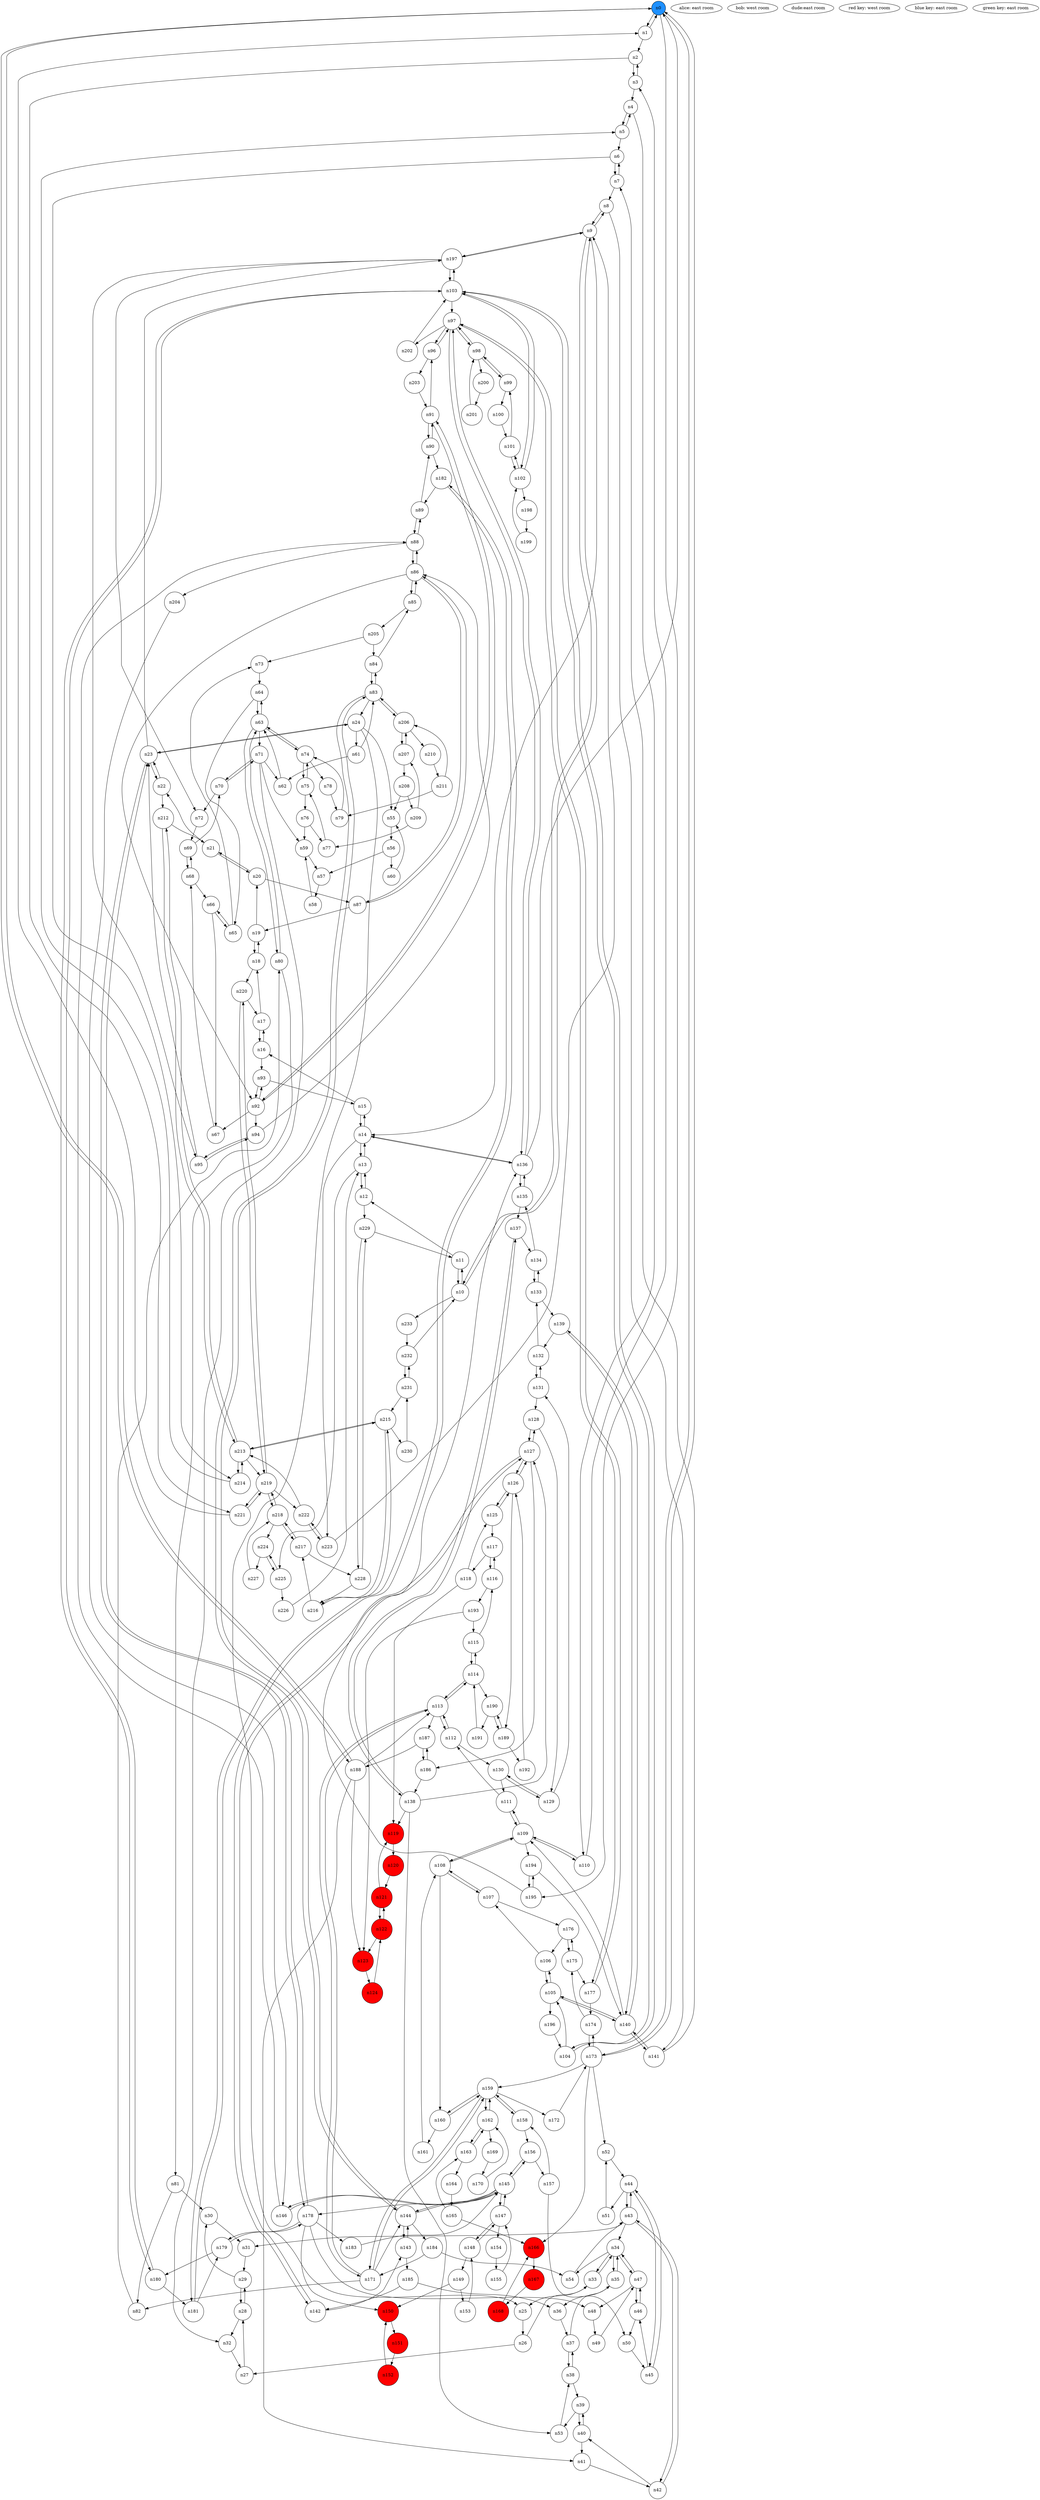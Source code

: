 digraph "Possible states" {
	n0 [fillcolor=dodgerblue shape=circle style=filled]
	n1 [shape=circle]
	n2 [shape=circle]
	n3 [shape=circle]
	n4 [shape=circle]
	n5 [shape=circle]
	n6 [shape=circle]
	n7 [shape=circle]
	n8 [shape=circle]
	n9 [shape=circle]
	n10 [shape=circle]
	n11 [shape=circle]
	n12 [shape=circle]
	n13 [shape=circle]
	n14 [shape=circle]
	n15 [shape=circle]
	n16 [shape=circle]
	n17 [shape=circle]
	n18 [shape=circle]
	n19 [shape=circle]
	n20 [shape=circle]
	n21 [shape=circle]
	n22 [shape=circle]
	n23 [shape=circle]
	n24 [shape=circle]
	n25 [shape=circle]
	n26 [shape=circle]
	n27 [shape=circle]
	n28 [shape=circle]
	n29 [shape=circle]
	n30 [shape=circle]
	n31 [shape=circle]
	n32 [shape=circle]
	n33 [shape=circle]
	n34 [shape=circle]
	n35 [shape=circle]
	n36 [shape=circle]
	n37 [shape=circle]
	n38 [shape=circle]
	n39 [shape=circle]
	n40 [shape=circle]
	n41 [shape=circle]
	n42 [shape=circle]
	n43 [shape=circle]
	n44 [shape=circle]
	n45 [shape=circle]
	n46 [shape=circle]
	n47 [shape=circle]
	n48 [shape=circle]
	n49 [shape=circle]
	n50 [shape=circle]
	n51 [shape=circle]
	n52 [shape=circle]
	n53 [shape=circle]
	n54 [shape=circle]
	n55 [shape=circle]
	n56 [shape=circle]
	n57 [shape=circle]
	n58 [shape=circle]
	n59 [shape=circle]
	n60 [shape=circle]
	n61 [shape=circle]
	n62 [shape=circle]
	n63 [shape=circle]
	n64 [shape=circle]
	n65 [shape=circle]
	n66 [shape=circle]
	n67 [shape=circle]
	n68 [shape=circle]
	n69 [shape=circle]
	n70 [shape=circle]
	n71 [shape=circle]
	n72 [shape=circle]
	n73 [shape=circle]
	n74 [shape=circle]
	n75 [shape=circle]
	n76 [shape=circle]
	n77 [shape=circle]
	n78 [shape=circle]
	n79 [shape=circle]
	n80 [shape=circle]
	n81 [shape=circle]
	n82 [shape=circle]
	n83 [shape=circle]
	n84 [shape=circle]
	n85 [shape=circle]
	n86 [shape=circle]
	n87 [shape=circle]
	n88 [shape=circle]
	n89 [shape=circle]
	n90 [shape=circle]
	n91 [shape=circle]
	n92 [shape=circle]
	n93 [shape=circle]
	n94 [shape=circle]
	n95 [shape=circle]
	n96 [shape=circle]
	n97 [shape=circle]
	n98 [shape=circle]
	n99 [shape=circle]
	n100 [shape=circle]
	n101 [shape=circle]
	n102 [shape=circle]
	n103 [shape=circle]
	n104 [shape=circle]
	n105 [shape=circle]
	n106 [shape=circle]
	n107 [shape=circle]
	n108 [shape=circle]
	n109 [shape=circle]
	n110 [shape=circle]
	n111 [shape=circle]
	n112 [shape=circle]
	n113 [shape=circle]
	n114 [shape=circle]
	n115 [shape=circle]
	n116 [shape=circle]
	n117 [shape=circle]
	n118 [shape=circle]
	n119 [fillcolor=red shape=circle style=filled]
	n120 [fillcolor=red shape=circle style=filled]
	n121 [fillcolor=red shape=circle style=filled]
	n122 [fillcolor=red shape=circle style=filled]
	n123 [fillcolor=red shape=circle style=filled]
	n124 [fillcolor=red shape=circle style=filled]
	n125 [shape=circle]
	n126 [shape=circle]
	n127 [shape=circle]
	n128 [shape=circle]
	n129 [shape=circle]
	n130 [shape=circle]
	n131 [shape=circle]
	n132 [shape=circle]
	n133 [shape=circle]
	n134 [shape=circle]
	n135 [shape=circle]
	n136 [shape=circle]
	n137 [shape=circle]
	n138 [shape=circle]
	n139 [shape=circle]
	n140 [shape=circle]
	n141 [shape=circle]
	n142 [shape=circle]
	n143 [shape=circle]
	n144 [shape=circle]
	n145 [shape=circle]
	n146 [shape=circle]
	n147 [shape=circle]
	n148 [shape=circle]
	n149 [shape=circle]
	n150 [fillcolor=red shape=circle style=filled]
	n151 [fillcolor=red shape=circle style=filled]
	n152 [fillcolor=red shape=circle style=filled]
	n153 [shape=circle]
	n154 [shape=circle]
	n155 [shape=circle]
	n156 [shape=circle]
	n157 [shape=circle]
	n158 [shape=circle]
	n159 [shape=circle]
	n160 [shape=circle]
	n161 [shape=circle]
	n162 [shape=circle]
	n163 [shape=circle]
	n164 [shape=circle]
	n165 [shape=circle]
	n166 [fillcolor=red shape=circle style=filled]
	n167 [fillcolor=red shape=circle style=filled]
	n168 [fillcolor=red shape=circle style=filled]
	n169 [shape=circle]
	n170 [shape=circle]
	n171 [shape=circle]
	n172 [shape=circle]
	n173 [shape=circle]
	n174 [shape=circle]
	n175 [shape=circle]
	n176 [shape=circle]
	n177 [shape=circle]
	n178 [shape=circle]
	n179 [shape=circle]
	n180 [shape=circle]
	n181 [shape=circle]
	n182 [shape=circle]
	n183 [shape=circle]
	n184 [shape=circle]
	n185 [shape=circle]
	n186 [shape=circle]
	n187 [shape=circle]
	n188 [shape=circle]
	n189 [shape=circle]
	n190 [shape=circle]
	n191 [shape=circle]
	n192 [shape=circle]
	n193 [shape=circle]
	n194 [shape=circle]
	n195 [shape=circle]
	n196 [shape=circle]
	n197 [shape=circle]
	n198 [shape=circle]
	n199 [shape=circle]
	n200 [shape=circle]
	n201 [shape=circle]
	n202 [shape=circle]
	n203 [shape=circle]
	n204 [shape=circle]
	n205 [shape=circle]
	n206 [shape=circle]
	n207 [shape=circle]
	n208 [shape=circle]
	n209 [shape=circle]
	n210 [shape=circle]
	n211 [shape=circle]
	n212 [shape=circle]
	n213 [shape=circle]
	n214 [shape=circle]
	n215 [shape=circle]
	n216 [shape=circle]
	n217 [shape=circle]
	n218 [shape=circle]
	n219 [shape=circle]
	n220 [shape=circle]
	n221 [shape=circle]
	n222 [shape=circle]
	n223 [shape=circle]
	n224 [shape=circle]
	n225 [shape=circle]
	n226 [shape=circle]
	n227 [shape=circle]
	n228 [shape=circle]
	n229 [shape=circle]
	n230 [shape=circle]
	n231 [shape=circle]
	n232 [shape=circle]
	n233 [shape=circle]
	n0 -> n195
	n0 -> n188
	n0 -> n1
	n0 -> n173
	n1 -> n2
	n1 -> n0
	n2 -> n3
	n2 -> n221
	n3 -> n4
	n3 -> n2
	n4 -> n110
	n4 -> n5
	n5 -> n4
	n5 -> n6
	n6 -> n214
	n6 -> n7
	n7 -> n8
	n7 -> n6
	n8 -> n9
	n8 -> n141
	n9 -> n10
	n9 -> n8
	n9 -> n197
	n9 -> n14
	n10 -> n9
	n10 -> n11
	n10 -> n233
	n11 -> n10
	n11 -> n12
	n12 -> n13
	n12 -> n229
	n13 -> n12
	n13 -> n225
	n13 -> n14
	n14 -> n15
	n14 -> n13
	n14 -> n223
	n14 -> n136
	n15 -> n14
	n15 -> n16
	n16 -> n17
	n16 -> n93
	n17 -> n18
	n17 -> n16
	n18 -> n19
	n18 -> n220
	n19 -> n18
	n19 -> n20
	n20 -> n87
	n20 -> n21
	n21 -> n22
	n21 -> n20
	n22 -> n212
	n22 -> n23
	n23 -> n178
	n23 -> n197
	n23 -> n22
	n23 -> n24
	n24 -> n25
	n24 -> n55
	n24 -> n61
	n24 -> n23
	n25 -> n26
	n26 -> n33
	n26 -> n27
	n27 -> n28
	n28 -> n29
	n28 -> n32
	n29 -> n30
	n29 -> n28
	n30 -> n31
	n31 -> n29
	n32 -> n27
	n33 -> n25
	n33 -> n34
	n34 -> n54
	n34 -> n33
	n34 -> n47
	n34 -> n35
	n35 -> n36
	n35 -> n34
	n36 -> n37
	n37 -> n38
	n37 -> n35
	n38 -> n39
	n38 -> n37
	n39 -> n53
	n39 -> n40
	n40 -> n39
	n40 -> n41
	n41 -> n42
	n42 -> n40
	n42 -> n43
	n43 -> n31
	n43 -> n44
	n43 -> n34
	n43 -> n42
	n44 -> n51
	n44 -> n45
	n44 -> n43
	n45 -> n46
	n45 -> n44
	n46 -> n50
	n46 -> n47
	n47 -> n48
	n47 -> n46
	n47 -> n34
	n48 -> n49
	n49 -> n47
	n50 -> n45
	n51 -> n52
	n52 -> n44
	n53 -> n38
	n54 -> n43
	n55 -> n56
	n56 -> n60
	n56 -> n57
	n57 -> n58
	n58 -> n59
	n59 -> n57
	n60 -> n55
	n61 -> n62
	n61 -> n83
	n62 -> n63
	n63 -> n74
	n63 -> n64
	n63 -> n71
	n63 -> n80
	n64 -> n65
	n64 -> n63
	n65 -> n66
	n65 -> n73
	n66 -> n67
	n66 -> n65
	n67 -> n68
	n68 -> n66
	n68 -> n69
	n69 -> n68
	n69 -> n70
	n70 -> n71
	n70 -> n72
	n71 -> n62
	n71 -> n70
	n71 -> n32
	n71 -> n59
	n72 -> n69
	n73 -> n64
	n74 -> n63
	n74 -> n78
	n74 -> n75
	n75 -> n74
	n75 -> n76
	n76 -> n77
	n76 -> n59
	n77 -> n75
	n78 -> n79
	n79 -> n74
	n80 -> n81
	n80 -> n63
	n81 -> n30
	n81 -> n82
	n82 -> n80
	n83 -> n206
	n83 -> n24
	n83 -> n144
	n83 -> n84
	n84 -> n85
	n84 -> n83
	n85 -> n205
	n85 -> n86
	n86 -> n88
	n86 -> n92
	n86 -> n85
	n86 -> n87
	n87 -> n86
	n87 -> n19
	n88 -> n89
	n88 -> n86
	n88 -> n204
	n89 -> n90
	n89 -> n88
	n90 -> n91
	n90 -> n182
	n91 -> n92
	n91 -> n90
	n91 -> n96
	n92 -> n91
	n92 -> n93
	n92 -> n67
	n92 -> n94
	n93 -> n15
	n93 -> n92
	n94 -> n95
	n94 -> n86
	n95 -> n23
	n95 -> n94
	n96 -> n97
	n96 -> n203
	n97 -> n202
	n97 -> n177
	n97 -> n98
	n97 -> n96
	n97 -> n136
	n98 -> n97
	n98 -> n99
	n98 -> n200
	n99 -> n100
	n99 -> n98
	n100 -> n101
	n101 -> n99
	n101 -> n102
	n102 -> n103
	n102 -> n198
	n102 -> n101
	n103 -> n197
	n103 -> n104
	n103 -> n102
	n103 -> n97
	n103 -> n180
	n104 -> n105
	n104 -> n103
	n105 -> n196
	n105 -> n106
	n105 -> n140
	n106 -> n107
	n106 -> n105
	n107 -> n108
	n107 -> n176
	n108 -> n160
	n108 -> n107
	n108 -> n109
	n109 -> n110
	n109 -> n108
	n109 -> n111
	n109 -> n194
	n110 -> n3
	n110 -> n109
	n111 -> n112
	n111 -> n109
	n112 -> n113
	n112 -> n130
	n113 -> n114
	n113 -> n187
	n113 -> n171
	n113 -> n112
	n114 -> n113
	n114 -> n115
	n114 -> n190
	n115 -> n116
	n115 -> n114
	n116 -> n193
	n116 -> n117
	n117 -> n118
	n117 -> n116
	n118 -> n119
	n118 -> n125
	n119 -> n120
	n120 -> n121
	n121 -> n119
	n121 -> n122
	n122 -> n121
	n122 -> n123
	n123 -> n124
	n124 -> n122
	n125 -> n126
	n125 -> n117
	n126 -> n189
	n126 -> n127
	n126 -> n125
	n127 -> n128
	n127 -> n126
	n127 -> n142
	n127 -> n186
	n128 -> n129
	n128 -> n127
	n129 -> n131
	n129 -> n130
	n130 -> n129
	n130 -> n111
	n131 -> n132
	n131 -> n128
	n132 -> n133
	n132 -> n131
	n133 -> n134
	n133 -> n139
	n134 -> n135
	n134 -> n133
	n135 -> n137
	n135 -> n136
	n136 -> n135
	n136 -> n97
	n136 -> n14
	n136 -> n0
	n137 -> n138
	n137 -> n134
	n138 -> n53
	n138 -> n119
	n138 -> n127
	n138 -> n137
	n139 -> n132
	n139 -> n140
	n140 -> n139
	n140 -> n105
	n140 -> n141
	n140 -> n109
	n141 -> n7
	n141 -> n140
	n142 -> n143
	n142 -> n127
	n143 -> n185
	n143 -> n144
	n144 -> n143
	n144 -> n184
	n144 -> n145
	n144 -> n83
	n145 -> n156
	n145 -> n144
	n145 -> n147
	n145 -> n146
	n145 -> n178
	n146 -> n88
	n146 -> n145
	n147 -> n145
	n147 -> n154
	n147 -> n148
	n148 -> n149
	n148 -> n147
	n149 -> n150
	n149 -> n153
	n150 -> n151
	n151 -> n152
	n152 -> n150
	n153 -> n148
	n154 -> n155
	n155 -> n147
	n156 -> n157
	n156 -> n145
	n157 -> n50
	n157 -> n158
	n158 -> n159
	n158 -> n156
	n159 -> n160
	n159 -> n171
	n159 -> n172
	n159 -> n158
	n159 -> n162
	n160 -> n159
	n160 -> n161
	n161 -> n108
	n162 -> n169
	n162 -> n163
	n162 -> n159
	n163 -> n164
	n163 -> n162
	n164 -> n165
	n165 -> n163
	n165 -> n166
	n166 -> n167
	n167 -> n168
	n168 -> n166
	n169 -> n170
	n170 -> n162
	n171 -> n159
	n171 -> n113
	n171 -> n144
	n171 -> n82
	n172 -> n173
	n173 -> n159
	n173 -> n0
	n173 -> n166
	n173 -> n52
	n173 -> n174
	n174 -> n175
	n174 -> n173
	n175 -> n176
	n175 -> n177
	n176 -> n175
	n176 -> n106
	n177 -> n97
	n177 -> n174
	n178 -> n183
	n178 -> n23
	n178 -> n48
	n178 -> n150
	n178 -> n179
	n179 -> n180
	n179 -> n178
	n180 -> n181
	n180 -> n103
	n181 -> n179
	n181 -> n182
	n182 -> n181
	n182 -> n89
	n183 -> n145
	n184 -> n54
	n184 -> n171
	n185 -> n36
	n185 -> n142
	n186 -> n138
	n186 -> n187
	n187 -> n188
	n187 -> n186
	n188 -> n113
	n188 -> n0
	n188 -> n41
	n188 -> n123
	n189 -> n192
	n189 -> n190
	n190 -> n191
	n190 -> n189
	n191 -> n114
	n192 -> n126
	n193 -> n115
	n193 -> n123
	n194 -> n195
	n194 -> n140
	n195 -> n136
	n195 -> n194
	n196 -> n104
	n197 -> n9
	n197 -> n103
	n197 -> n95
	n197 -> n72
	n198 -> n199
	n199 -> n102
	n200 -> n201
	n201 -> n98
	n202 -> n103
	n203 -> n91
	n204 -> n146
	n205 -> n84
	n205 -> n73
	n206 -> n207
	n206 -> n210
	n206 -> n83
	n207 -> n208
	n207 -> n206
	n208 -> n55
	n208 -> n209
	n209 -> n207
	n209 -> n77
	n210 -> n211
	n211 -> n206
	n211 -> n79
	n212 -> n213
	n212 -> n21
	n213 -> n214
	n213 -> n215
	n213 -> n212
	n213 -> n219
	n214 -> n213
	n214 -> n5
	n215 -> n213
	n215 -> n216
	n215 -> n230
	n216 -> n215
	n216 -> n217
	n217 -> n218
	n217 -> n228
	n218 -> n224
	n218 -> n219
	n218 -> n217
	n219 -> n220
	n219 -> n218
	n219 -> n222
	n219 -> n221
	n220 -> n17
	n220 -> n219
	n221 -> n1
	n221 -> n219
	n222 -> n213
	n222 -> n223
	n223 -> n9
	n223 -> n222
	n224 -> n227
	n224 -> n225
	n225 -> n224
	n225 -> n226
	n226 -> n13
	n227 -> n218
	n228 -> n216
	n228 -> n229
	n229 -> n11
	n229 -> n228
	n230 -> n231
	n231 -> n215
	n231 -> n232
	n232 -> n10
	n232 -> n231
	n233 -> n232
	"alice: east room"
	"bob: west room"
	"dude:east room"
	"red key: west room"
	"blue key: east room"
	"green key: east room"
}
